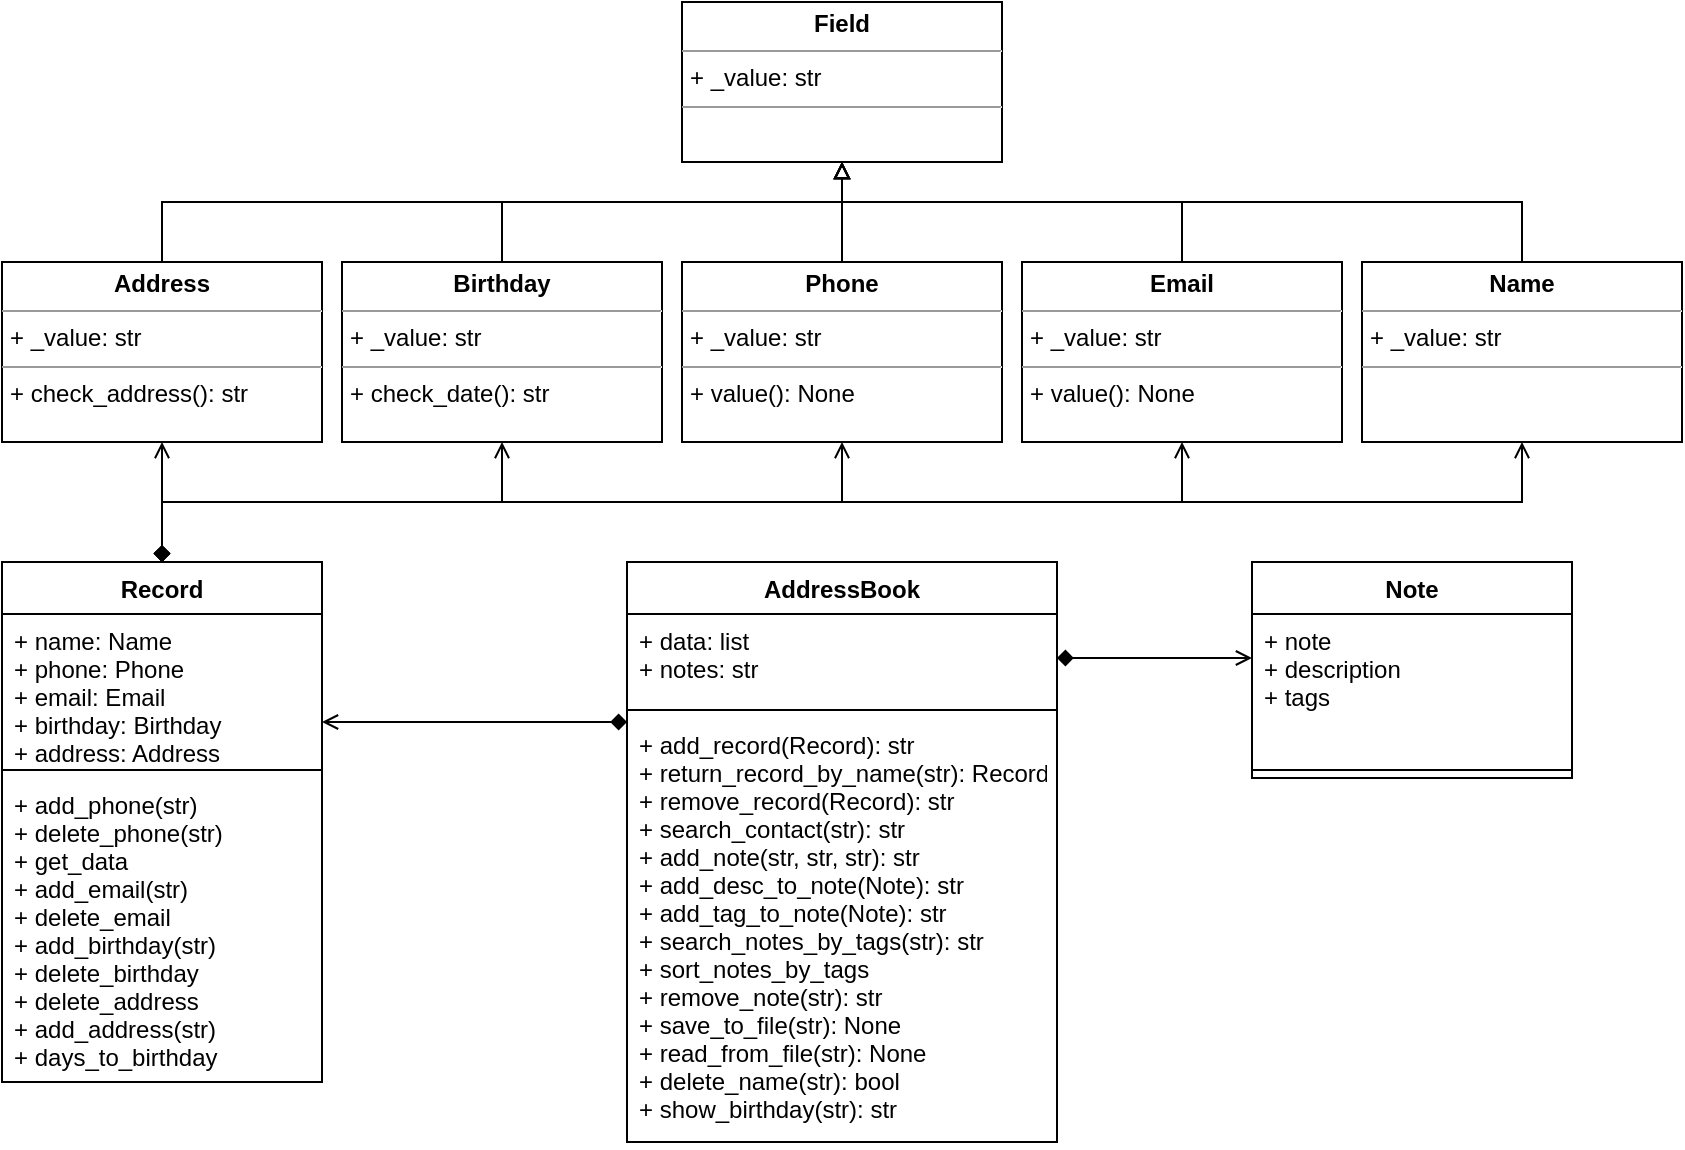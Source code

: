 <mxfile version="20.6.0" type="github">
  <diagram id="R2lEEEUBdFMjLlhIrx00" name="Page-1">
    <mxGraphModel dx="1135" dy="833" grid="1" gridSize="10" guides="1" tooltips="1" connect="1" arrows="1" fold="1" page="1" pageScale="1" pageWidth="850" pageHeight="1100" math="0" shadow="0" extFonts="Permanent Marker^https://fonts.googleapis.com/css?family=Permanent+Marker">
      <root>
        <mxCell id="0" />
        <mxCell id="1" parent="0" />
        <mxCell id="ki_XVSSsE5IfiG-xtUwC-1" value="&lt;p style=&quot;margin:0px;margin-top:4px;text-align:center;&quot;&gt;&lt;b&gt;Field&lt;/b&gt;&lt;/p&gt;&lt;hr size=&quot;1&quot;&gt;&lt;p style=&quot;margin:0px;margin-left:4px;&quot;&gt;+ _value: str&lt;/p&gt;&lt;hr size=&quot;1&quot;&gt;&lt;p style=&quot;margin:0px;margin-left:4px;&quot;&gt;&lt;br&gt;&lt;/p&gt;" style="verticalAlign=top;align=left;overflow=fill;fontSize=12;fontFamily=Helvetica;html=1;" vertex="1" parent="1">
          <mxGeometry x="345" width="160" height="80" as="geometry" />
        </mxCell>
        <mxCell id="ki_XVSSsE5IfiG-xtUwC-9" value="" style="edgeStyle=orthogonalEdgeStyle;rounded=0;orthogonalLoop=1;jettySize=auto;html=1;entryX=0.5;entryY=1;entryDx=0;entryDy=0;endArrow=block;endFill=0;" edge="1" parent="1" source="ki_XVSSsE5IfiG-xtUwC-2" target="ki_XVSSsE5IfiG-xtUwC-1">
          <mxGeometry relative="1" as="geometry">
            <mxPoint x="85" y="50" as="targetPoint" />
            <Array as="points">
              <mxPoint x="85" y="100" />
              <mxPoint x="425" y="100" />
            </Array>
          </mxGeometry>
        </mxCell>
        <mxCell id="ki_XVSSsE5IfiG-xtUwC-2" value="&lt;p style=&quot;margin:0px;margin-top:4px;text-align:center;&quot;&gt;&lt;b&gt;Address&lt;/b&gt;&lt;/p&gt;&lt;hr size=&quot;1&quot;&gt;&lt;p style=&quot;margin:0px;margin-left:4px;&quot;&gt;+ _value: str&lt;/p&gt;&lt;hr size=&quot;1&quot;&gt;&lt;p style=&quot;margin:0px;margin-left:4px;&quot;&gt;+ check_address(): str&lt;/p&gt;" style="verticalAlign=top;align=left;overflow=fill;fontSize=12;fontFamily=Helvetica;html=1;" vertex="1" parent="1">
          <mxGeometry x="5" y="130" width="160" height="90" as="geometry" />
        </mxCell>
        <mxCell id="ki_XVSSsE5IfiG-xtUwC-3" value="&lt;p style=&quot;margin:0px;margin-top:4px;text-align:center;&quot;&gt;&lt;b&gt;Birthday&lt;/b&gt;&lt;br&gt;&lt;/p&gt;&lt;hr size=&quot;1&quot;&gt;&lt;p style=&quot;margin:0px;margin-left:4px;&quot;&gt;+ _value: str&lt;/p&gt;&lt;hr size=&quot;1&quot;&gt;&lt;p style=&quot;margin:0px;margin-left:4px;&quot;&gt;+ check_date(): str&lt;/p&gt;" style="verticalAlign=top;align=left;overflow=fill;fontSize=12;fontFamily=Helvetica;html=1;" vertex="1" parent="1">
          <mxGeometry x="175" y="130" width="160" height="90" as="geometry" />
        </mxCell>
        <mxCell id="ki_XVSSsE5IfiG-xtUwC-13" value="" style="edgeStyle=orthogonalEdgeStyle;rounded=0;orthogonalLoop=1;jettySize=auto;html=1;endArrow=block;endFill=0;" edge="1" parent="1" source="ki_XVSSsE5IfiG-xtUwC-4" target="ki_XVSSsE5IfiG-xtUwC-1">
          <mxGeometry relative="1" as="geometry" />
        </mxCell>
        <mxCell id="ki_XVSSsE5IfiG-xtUwC-4" value="&lt;p style=&quot;margin:0px;margin-top:4px;text-align:center;&quot;&gt;&lt;b&gt;Phone&lt;/b&gt;&lt;br&gt;&lt;/p&gt;&lt;hr size=&quot;1&quot;&gt;&lt;p style=&quot;margin:0px;margin-left:4px;&quot;&gt;+ _value: str&lt;/p&gt;&lt;hr size=&quot;1&quot;&gt;&lt;p style=&quot;margin:0px;margin-left:4px;&quot;&gt;+ value(): None&lt;/p&gt;" style="verticalAlign=top;align=left;overflow=fill;fontSize=12;fontFamily=Helvetica;html=1;" vertex="1" parent="1">
          <mxGeometry x="345" y="130" width="160" height="90" as="geometry" />
        </mxCell>
        <mxCell id="ki_XVSSsE5IfiG-xtUwC-14" style="edgeStyle=orthogonalEdgeStyle;rounded=0;orthogonalLoop=1;jettySize=auto;html=1;entryX=0.5;entryY=1;entryDx=0;entryDy=0;endArrow=block;endFill=0;" edge="1" parent="1" source="ki_XVSSsE5IfiG-xtUwC-5" target="ki_XVSSsE5IfiG-xtUwC-1">
          <mxGeometry relative="1" as="geometry">
            <Array as="points">
              <mxPoint x="595" y="100" />
              <mxPoint x="425" y="100" />
            </Array>
          </mxGeometry>
        </mxCell>
        <mxCell id="ki_XVSSsE5IfiG-xtUwC-5" value="&lt;p style=&quot;margin:0px;margin-top:4px;text-align:center;&quot;&gt;&lt;b&gt;Email&lt;/b&gt;&lt;br&gt;&lt;/p&gt;&lt;hr size=&quot;1&quot;&gt;&lt;p style=&quot;margin:0px;margin-left:4px;&quot;&gt;+ _value: str&lt;/p&gt;&lt;hr size=&quot;1&quot;&gt;&lt;p style=&quot;margin:0px;margin-left:4px;&quot;&gt;+ value(): None&lt;/p&gt;" style="verticalAlign=top;align=left;overflow=fill;fontSize=12;fontFamily=Helvetica;html=1;" vertex="1" parent="1">
          <mxGeometry x="515" y="130" width="160" height="90" as="geometry" />
        </mxCell>
        <mxCell id="ki_XVSSsE5IfiG-xtUwC-15" style="edgeStyle=orthogonalEdgeStyle;rounded=0;orthogonalLoop=1;jettySize=auto;html=1;exitX=0.5;exitY=0;exitDx=0;exitDy=0;entryX=0.5;entryY=1;entryDx=0;entryDy=0;endArrow=block;endFill=0;" edge="1" parent="1" source="ki_XVSSsE5IfiG-xtUwC-6" target="ki_XVSSsE5IfiG-xtUwC-1">
          <mxGeometry relative="1" as="geometry">
            <Array as="points">
              <mxPoint x="765" y="100" />
              <mxPoint x="425" y="100" />
            </Array>
          </mxGeometry>
        </mxCell>
        <mxCell id="ki_XVSSsE5IfiG-xtUwC-6" value="&lt;p style=&quot;margin:0px;margin-top:4px;text-align:center;&quot;&gt;&lt;b&gt;Name&lt;/b&gt;&lt;/p&gt;&lt;hr size=&quot;1&quot;&gt;&lt;p style=&quot;margin:0px;margin-left:4px;&quot;&gt;+ _value: str&lt;/p&gt;&lt;hr size=&quot;1&quot;&gt;&lt;p style=&quot;margin:0px;margin-left:4px;&quot;&gt;&lt;br&gt;&lt;/p&gt;" style="verticalAlign=top;align=left;overflow=fill;fontSize=12;fontFamily=Helvetica;html=1;" vertex="1" parent="1">
          <mxGeometry x="685" y="130" width="160" height="90" as="geometry" />
        </mxCell>
        <mxCell id="ki_XVSSsE5IfiG-xtUwC-10" value="" style="edgeStyle=orthogonalEdgeStyle;rounded=0;orthogonalLoop=1;jettySize=auto;html=1;entryX=0.5;entryY=1;entryDx=0;entryDy=0;endArrow=block;endFill=0;exitX=0.5;exitY=0;exitDx=0;exitDy=0;" edge="1" parent="1" source="ki_XVSSsE5IfiG-xtUwC-3" target="ki_XVSSsE5IfiG-xtUwC-1">
          <mxGeometry relative="1" as="geometry">
            <mxPoint x="355" y="50" as="targetPoint" />
            <mxPoint x="95" y="140" as="sourcePoint" />
            <Array as="points">
              <mxPoint x="255" y="100" />
              <mxPoint x="425" y="100" />
            </Array>
          </mxGeometry>
        </mxCell>
        <mxCell id="ki_XVSSsE5IfiG-xtUwC-21" value="" style="edgeStyle=orthogonalEdgeStyle;rounded=0;orthogonalLoop=1;jettySize=auto;html=1;endArrow=open;endFill=0;startArrow=diamond;startFill=1;" edge="1" parent="1" source="ki_XVSSsE5IfiG-xtUwC-16" target="ki_XVSSsE5IfiG-xtUwC-2">
          <mxGeometry relative="1" as="geometry" />
        </mxCell>
        <mxCell id="ki_XVSSsE5IfiG-xtUwC-22" style="edgeStyle=orthogonalEdgeStyle;rounded=0;orthogonalLoop=1;jettySize=auto;html=1;entryX=0.5;entryY=1;entryDx=0;entryDy=0;startArrow=diamond;startFill=1;endArrow=open;endFill=0;exitX=0.5;exitY=0;exitDx=0;exitDy=0;" edge="1" parent="1" source="ki_XVSSsE5IfiG-xtUwC-16" target="ki_XVSSsE5IfiG-xtUwC-3">
          <mxGeometry relative="1" as="geometry" />
        </mxCell>
        <mxCell id="ki_XVSSsE5IfiG-xtUwC-23" style="edgeStyle=orthogonalEdgeStyle;rounded=0;orthogonalLoop=1;jettySize=auto;html=1;entryX=0.5;entryY=1;entryDx=0;entryDy=0;startArrow=diamond;startFill=1;endArrow=open;endFill=0;" edge="1" parent="1" source="ki_XVSSsE5IfiG-xtUwC-16" target="ki_XVSSsE5IfiG-xtUwC-4">
          <mxGeometry relative="1" as="geometry">
            <Array as="points">
              <mxPoint x="85" y="250" />
              <mxPoint x="425" y="250" />
            </Array>
          </mxGeometry>
        </mxCell>
        <mxCell id="ki_XVSSsE5IfiG-xtUwC-24" style="edgeStyle=orthogonalEdgeStyle;rounded=0;orthogonalLoop=1;jettySize=auto;html=1;entryX=0.5;entryY=1;entryDx=0;entryDy=0;startArrow=diamond;startFill=1;endArrow=open;endFill=0;" edge="1" parent="1" source="ki_XVSSsE5IfiG-xtUwC-16" target="ki_XVSSsE5IfiG-xtUwC-5">
          <mxGeometry relative="1" as="geometry">
            <Array as="points">
              <mxPoint x="85" y="250" />
              <mxPoint x="595" y="250" />
            </Array>
          </mxGeometry>
        </mxCell>
        <mxCell id="ki_XVSSsE5IfiG-xtUwC-25" style="edgeStyle=orthogonalEdgeStyle;rounded=0;orthogonalLoop=1;jettySize=auto;html=1;entryX=0.5;entryY=1;entryDx=0;entryDy=0;startArrow=diamond;startFill=1;endArrow=open;endFill=0;" edge="1" parent="1" source="ki_XVSSsE5IfiG-xtUwC-16" target="ki_XVSSsE5IfiG-xtUwC-6">
          <mxGeometry relative="1" as="geometry">
            <Array as="points">
              <mxPoint x="85" y="250" />
              <mxPoint x="765" y="250" />
            </Array>
          </mxGeometry>
        </mxCell>
        <mxCell id="ki_XVSSsE5IfiG-xtUwC-16" value="Record" style="swimlane;fontStyle=1;align=center;verticalAlign=top;childLayout=stackLayout;horizontal=1;startSize=26;horizontalStack=0;resizeParent=1;resizeParentMax=0;resizeLast=0;collapsible=1;marginBottom=0;" vertex="1" parent="1">
          <mxGeometry x="5" y="280" width="160" height="260" as="geometry" />
        </mxCell>
        <mxCell id="ki_XVSSsE5IfiG-xtUwC-17" value="+ name: Name&#xa;+ phone: Phone&#xa;+ email: Email&#xa;+ birthday: Birthday&#xa;+ address: Address" style="text;strokeColor=none;fillColor=none;align=left;verticalAlign=top;spacingLeft=4;spacingRight=4;overflow=hidden;rotatable=0;points=[[0,0.5],[1,0.5]];portConstraint=eastwest;" vertex="1" parent="ki_XVSSsE5IfiG-xtUwC-16">
          <mxGeometry y="26" width="160" height="74" as="geometry" />
        </mxCell>
        <mxCell id="ki_XVSSsE5IfiG-xtUwC-18" value="" style="line;strokeWidth=1;fillColor=none;align=left;verticalAlign=middle;spacingTop=-1;spacingLeft=3;spacingRight=3;rotatable=0;labelPosition=right;points=[];portConstraint=eastwest;strokeColor=inherit;" vertex="1" parent="ki_XVSSsE5IfiG-xtUwC-16">
          <mxGeometry y="100" width="160" height="8" as="geometry" />
        </mxCell>
        <mxCell id="ki_XVSSsE5IfiG-xtUwC-19" value="+ add_phone(str)&#xa;+ delete_phone(str)&#xa;+ get_data&#xa;+ add_email(str)&#xa;+ delete_email&#xa;+ add_birthday(str)&#xa;+ delete_birthday&#xa;+ delete_address&#xa;+ add_address(str)&#xa;+ days_to_birthday&#xa;" style="text;strokeColor=none;fillColor=none;align=left;verticalAlign=top;spacingLeft=4;spacingRight=4;overflow=hidden;rotatable=0;points=[[0,0.5],[1,0.5]];portConstraint=eastwest;" vertex="1" parent="ki_XVSSsE5IfiG-xtUwC-16">
          <mxGeometry y="108" width="160" height="152" as="geometry" />
        </mxCell>
        <mxCell id="ki_XVSSsE5IfiG-xtUwC-26" value="AddressBook" style="swimlane;fontStyle=1;align=center;verticalAlign=top;childLayout=stackLayout;horizontal=1;startSize=26;horizontalStack=0;resizeParent=1;resizeParentMax=0;resizeLast=0;collapsible=1;marginBottom=0;" vertex="1" parent="1">
          <mxGeometry x="317.5" y="280" width="215" height="290" as="geometry" />
        </mxCell>
        <mxCell id="ki_XVSSsE5IfiG-xtUwC-27" value="+ data: list&#xa;+ notes: str" style="text;strokeColor=none;fillColor=none;align=left;verticalAlign=top;spacingLeft=4;spacingRight=4;overflow=hidden;rotatable=0;points=[[0,0.5],[1,0.5]];portConstraint=eastwest;" vertex="1" parent="ki_XVSSsE5IfiG-xtUwC-26">
          <mxGeometry y="26" width="215" height="44" as="geometry" />
        </mxCell>
        <mxCell id="ki_XVSSsE5IfiG-xtUwC-28" value="" style="line;strokeWidth=1;fillColor=none;align=left;verticalAlign=middle;spacingTop=-1;spacingLeft=3;spacingRight=3;rotatable=0;labelPosition=right;points=[];portConstraint=eastwest;strokeColor=inherit;" vertex="1" parent="ki_XVSSsE5IfiG-xtUwC-26">
          <mxGeometry y="70" width="215" height="8" as="geometry" />
        </mxCell>
        <mxCell id="ki_XVSSsE5IfiG-xtUwC-29" value="+ add_record(Record): str&#xa;+ return_record_by_name(str): Record&#xa;+ remove_record(Record): str&#xa;+ search_contact(str): str&#xa;+ add_note(str, str, str): str&#xa;+ add_desc_to_note(Note): str&#xa;+ add_tag_to_note(Note): str&#xa;+ search_notes_by_tags(str): str&#xa;+ sort_notes_by_tags&#xa;+ remove_note(str): str&#xa;+ save_to_file(str): None&#xa;+ read_from_file(str): None&#xa;+ delete_name(str): bool&#xa;+ show_birthday(str): str" style="text;strokeColor=none;fillColor=none;align=left;verticalAlign=top;spacingLeft=4;spacingRight=4;overflow=hidden;rotatable=0;points=[[0,0.5],[1,0.5]];portConstraint=eastwest;" vertex="1" parent="ki_XVSSsE5IfiG-xtUwC-26">
          <mxGeometry y="78" width="215" height="212" as="geometry" />
        </mxCell>
        <mxCell id="ki_XVSSsE5IfiG-xtUwC-31" style="edgeStyle=orthogonalEdgeStyle;rounded=0;orthogonalLoop=1;jettySize=auto;html=1;startArrow=diamond;startFill=1;endArrow=open;endFill=0;" edge="1" parent="1" source="ki_XVSSsE5IfiG-xtUwC-29">
          <mxGeometry relative="1" as="geometry">
            <mxPoint x="165" y="360" as="targetPoint" />
            <Array as="points">
              <mxPoint x="165" y="360" />
            </Array>
          </mxGeometry>
        </mxCell>
        <mxCell id="ki_XVSSsE5IfiG-xtUwC-32" value="Note" style="swimlane;fontStyle=1;align=center;verticalAlign=top;childLayout=stackLayout;horizontal=1;startSize=26;horizontalStack=0;resizeParent=1;resizeParentMax=0;resizeLast=0;collapsible=1;marginBottom=0;" vertex="1" parent="1">
          <mxGeometry x="630" y="280" width="160" height="108" as="geometry" />
        </mxCell>
        <mxCell id="ki_XVSSsE5IfiG-xtUwC-33" value="+ note&#xa;+ description&#xa;+ tags" style="text;strokeColor=none;fillColor=none;align=left;verticalAlign=top;spacingLeft=4;spacingRight=4;overflow=hidden;rotatable=0;points=[[0,0.5],[1,0.5]];portConstraint=eastwest;" vertex="1" parent="ki_XVSSsE5IfiG-xtUwC-32">
          <mxGeometry y="26" width="160" height="74" as="geometry" />
        </mxCell>
        <mxCell id="ki_XVSSsE5IfiG-xtUwC-34" value="" style="line;strokeWidth=1;fillColor=none;align=left;verticalAlign=middle;spacingTop=-1;spacingLeft=3;spacingRight=3;rotatable=0;labelPosition=right;points=[];portConstraint=eastwest;strokeColor=inherit;" vertex="1" parent="ki_XVSSsE5IfiG-xtUwC-32">
          <mxGeometry y="100" width="160" height="8" as="geometry" />
        </mxCell>
        <mxCell id="ki_XVSSsE5IfiG-xtUwC-36" value="" style="edgeStyle=orthogonalEdgeStyle;rounded=0;orthogonalLoop=1;jettySize=auto;html=1;startArrow=diamond;startFill=1;endArrow=open;endFill=0;" edge="1" parent="1" source="ki_XVSSsE5IfiG-xtUwC-27" target="ki_XVSSsE5IfiG-xtUwC-33">
          <mxGeometry relative="1" as="geometry">
            <Array as="points">
              <mxPoint x="610" y="328" />
              <mxPoint x="610" y="328" />
            </Array>
          </mxGeometry>
        </mxCell>
      </root>
    </mxGraphModel>
  </diagram>
</mxfile>
